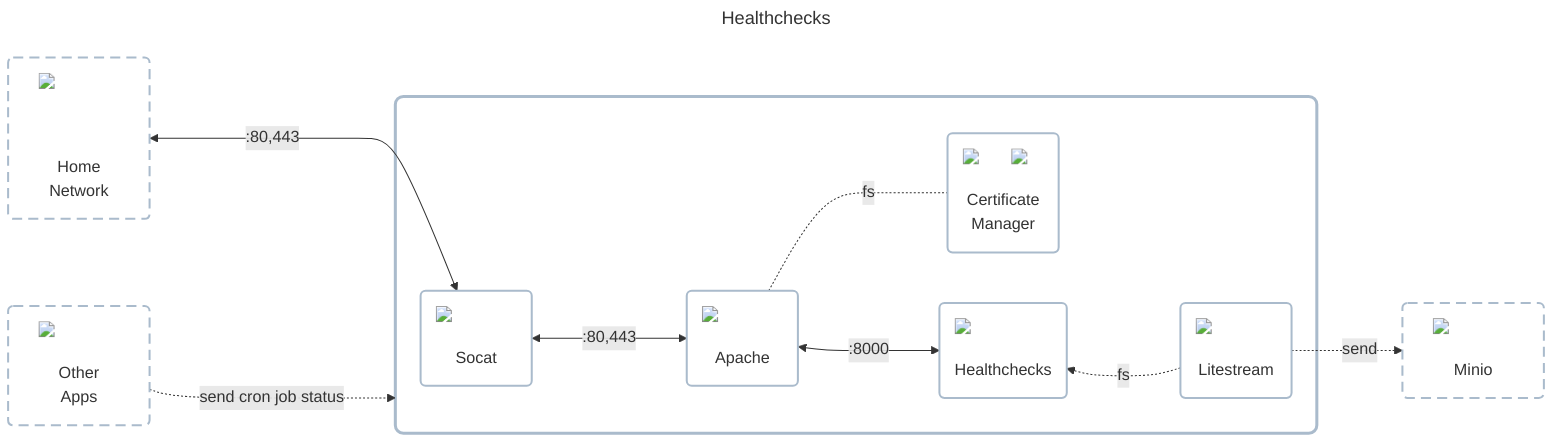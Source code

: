 ---
title: Healthchecks
---

flowchart LR
    classDef cluster fill:#ffffff00,stroke:#aabbccff,stroke-width:3px,rx:8px,ry:8px;
    classDef node fill:#ffffff00,stroke:#aabbccff,stroke-width:2px,rx:5px,ry:5px;
    classDef dashed_border stroke-dasharray:10 6;

    home_network["<div style='position:relative;width:80px;height:80px;margin:0 auto;margin-bottom:0.1em'><img src='../../../../icons/network.png' style='min-width:80px;max-width:80px' /></div>Home<br />Network"]
    class home_network dashed_border
    other_apps["<img src='../../../../icons/apps.png' style='min-width:80px;max-width:80px' /><br />Other<br />Apps"]
    class other_apps dashed_border

    subgraph app_wrapper[" "]
        socket_proxy("<img src='../../../../icons/ingress.png' style='min-width:80px;max-width:80px' /><br />Socat")
        http_proxy("<img src='../../../../icons/apache.png' style='min-width:80px;max-width:80px' /><br />Apache")
        certificate_manager("<img src='../../../../icons/cronjob.png' style='min-width:32px;max-width:32px;position:absolute;top:0;right:0' /><img src='../../../../icons/lets-encrypt.png' style='min-width:80px;max-width:80px' /><br />Certificate<br />Manager")
        healthchecks("<img src='../../../../icons/healthchecks.png' style='min-width:80px;max-width:80px' /><br />Healthchecks")
        db_sync("<img src='../../../../icons/litestream.png' style='min-width:80px;max-width:80px' /><br />Litestream")

        socket_proxy <--->|:80,443| http_proxy <--->|:8000| healthchecks
        http_proxy -..-|fs| certificate_manager
        healthchecks ~~~ db_sync -..->|fs| healthchecks
    end

    s3_database["<img src='../../../../icons/minio.png' style='min-width:80px;max-width:80px' /><br />Minio"]
    class s3_database dashed_border

    home_network <--->|:80,443| socket_proxy
    other_apps -..->|send cron job status| app_wrapper
    other_apps ~~~~ socket_proxy
    db_sync -.->|send| s3_database